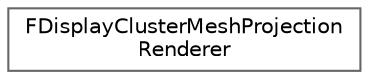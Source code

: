 digraph "Graphical Class Hierarchy"
{
 // INTERACTIVE_SVG=YES
 // LATEX_PDF_SIZE
  bgcolor="transparent";
  edge [fontname=Helvetica,fontsize=10,labelfontname=Helvetica,labelfontsize=10];
  node [fontname=Helvetica,fontsize=10,shape=box,height=0.2,width=0.4];
  rankdir="LR";
  Node0 [id="Node000000",label="FDisplayClusterMeshProjection\lRenderer",height=0.2,width=0.4,color="grey40", fillcolor="white", style="filled",URL="$d0/d4d/classFDisplayClusterMeshProjectionRenderer.html",tooltip="A renderer that projects meshes to screen space using non-linear projection methods."];
}
